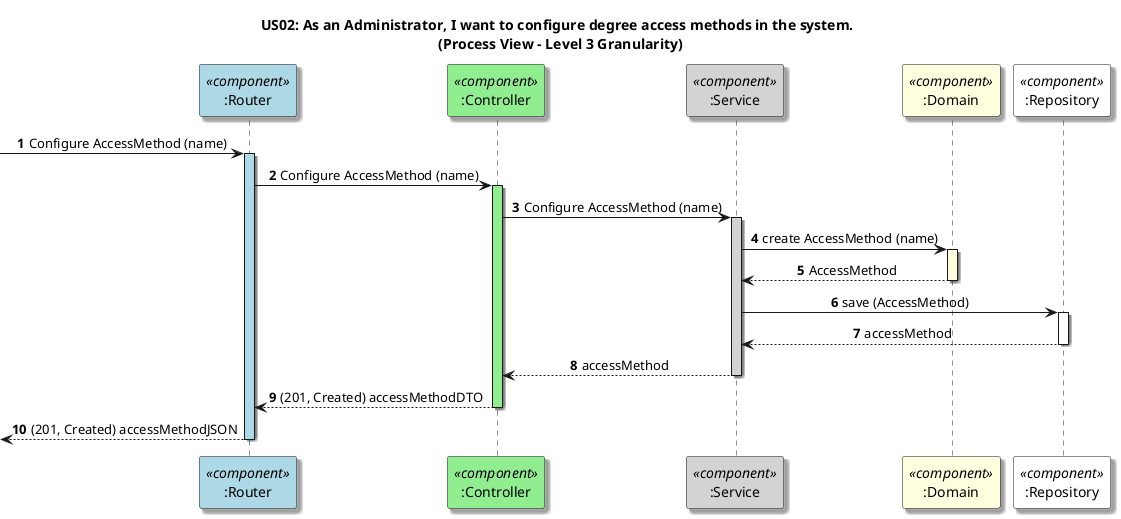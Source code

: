 @startuml
title US02: As an Administrator, I want to configure degree access methods in the system. \n (Process View - Level 3 Granularity)

skinparam defaultTextAlignment center
skinparam shadowing true

autonumber

participant ":Router" as RT <<component>> #LightBlue
participant ":Controller" as CT <<component>>#LightGreen
participant ":Service" as SV <<component>>#LightGray
participant ":Domain" as DM <<component>>#LightYellow
participant ":Repository" as RP <<component>>#white

-> RT: Configure AccessMethod (name)
activate RT #LightBlue


RT -> CT: Configure AccessMethod (name)
activate CT #LightGreen

CT -> SV: Configure AccessMethod (name)
activate SV #LightGray

SV -> DM: create AccessMethod (name)
activate DM #LightYellow

DM --> SV: AccessMethod
deactivate DM
SV -> RP: save (AccessMethod)
activate RP

RP --> SV: accessMethod
deactivate RP

SV --> CT: accessMethod
deactivate SV

CT --> RT: (201, Created) accessMethodDTO
deactivate CT

<-- RT : (201, Created) accessMethodJSON
deactivate RT

@enduml
